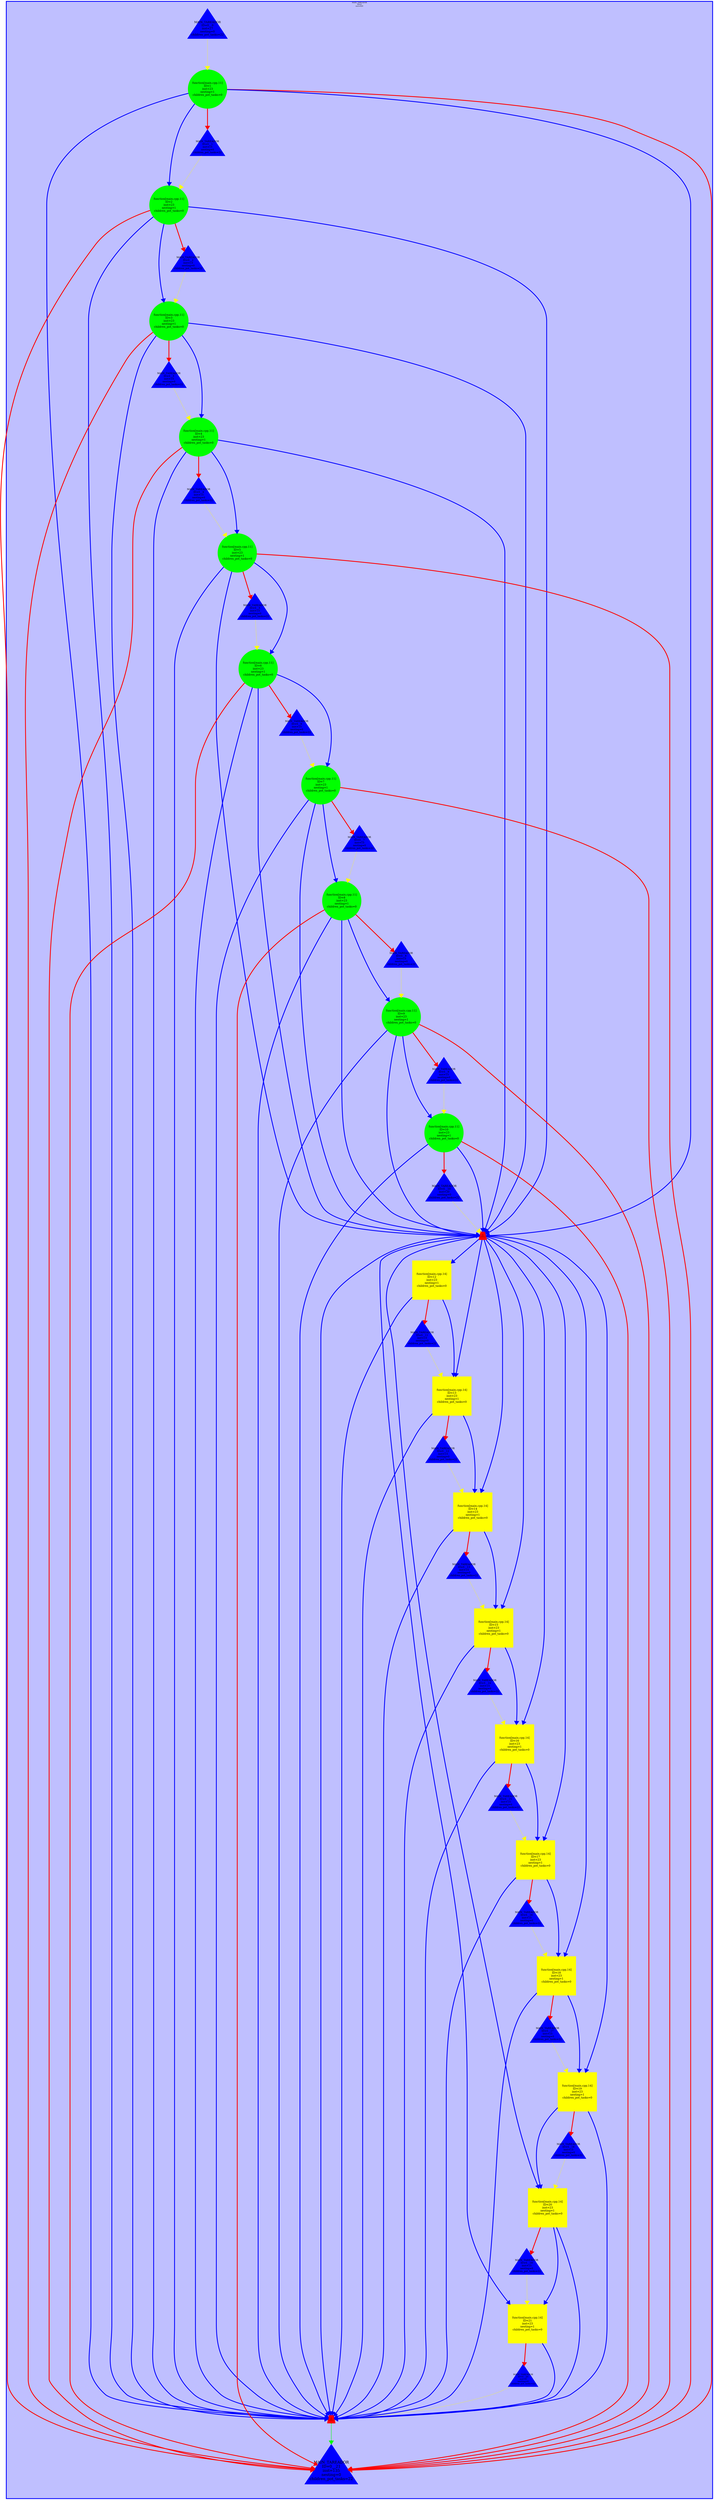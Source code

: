 digraph G {
ranksep=2.5; nodesep=2.5 penwidth=7
subgraph cluster0 {
label="MAIN_TAREADOR\nID=0\ninst=920"
color="#0000FF"; style=filled; fillcolor="#0000FF40"
	 task_0__0 [fontsize=24.41647935859827, height=4.883295871719654,width=4.883295871719654, fixedsize=true,shape=triangle,color="#0000FF",label="MAIN_TAREADOR\nID=0__0\ninst=27\nnesting=0\nchildren_pot_tasks=22",style=filled]
	 task_0__1 [fontsize=21.477546034087677, height=4.295509206817536,width=4.295509206817536, fixedsize=true,shape=triangle,color="#0000FF",label="MAIN_TAREADOR\nID=0__1\ninst=15\nnesting=0\nchildren_pot_tasks=22",style=filled]
	 task_0__2 [fontsize=21.477546034087677, height=4.295509206817536,width=4.295509206817536, fixedsize=true,shape=triangle,color="#0000FF",label="MAIN_TAREADOR\nID=0__2\ninst=15\nnesting=0\nchildren_pot_tasks=22",style=filled]
	 task_0__3 [fontsize=21.477546034087677, height=4.295509206817536,width=4.295509206817536, fixedsize=true,shape=triangle,color="#0000FF",label="MAIN_TAREADOR\nID=0__3\ninst=15\nnesting=0\nchildren_pot_tasks=22",style=filled]
	 task_0__4 [fontsize=21.477546034087677, height=4.295509206817536,width=4.295509206817536, fixedsize=true,shape=triangle,color="#0000FF",label="MAIN_TAREADOR\nID=0__4\ninst=15\nnesting=0\nchildren_pot_tasks=22",style=filled]
	 task_0__5 [fontsize=21.477546034087677, height=4.295509206817536,width=4.295509206817536, fixedsize=true,shape=triangle,color="#0000FF",label="MAIN_TAREADOR\nID=0__5\ninst=15\nnesting=0\nchildren_pot_tasks=22",style=filled]
	 task_0__6 [fontsize=21.477546034087677, height=4.295509206817536,width=4.295509206817536, fixedsize=true,shape=triangle,color="#0000FF",label="MAIN_TAREADOR\nID=0__6\ninst=15\nnesting=0\nchildren_pot_tasks=22",style=filled]
	 task_0__7 [fontsize=21.477546034087677, height=4.295509206817536,width=4.295509206817536, fixedsize=true,shape=triangle,color="#0000FF",label="MAIN_TAREADOR\nID=0__7\ninst=15\nnesting=0\nchildren_pot_tasks=22",style=filled]
	 task_0__8 [fontsize=21.477546034087677, height=4.295509206817536,width=4.295509206817536, fixedsize=true,shape=triangle,color="#0000FF",label="MAIN_TAREADOR\nID=0__8\ninst=15\nnesting=0\nchildren_pot_tasks=22",style=filled]
	 task_0__9 [fontsize=21.477546034087677, height=4.295509206817536,width=4.295509206817536, fixedsize=true,shape=triangle,color="#0000FF",label="MAIN_TAREADOR\nID=0__9\ninst=15\nnesting=0\nchildren_pot_tasks=22",style=filled]
	 task_0__10 [fontsize=22.91595639634658, height=4.583191279269316,width=4.583191279269316, fixedsize=true,shape=triangle,color="#0000FF",label="MAIN_TAREADOR\nID=0__10\ninst=20\nnesting=0\nchildren_pot_tasks=22",style=filled]
	 task_0__11 [fontsize=21.477546034087677, height=4.295509206817536,width=4.295509206817536, fixedsize=true,shape=triangle,color="#0000FF",label="MAIN_TAREADOR\nID=0__11\ninst=15\nnesting=0\nchildren_pot_tasks=22",style=filled]
	 task_0__12 [fontsize=21.477546034087677, height=4.295509206817536,width=4.295509206817536, fixedsize=true,shape=triangle,color="#0000FF",label="MAIN_TAREADOR\nID=0__12\ninst=15\nnesting=0\nchildren_pot_tasks=22",style=filled]
	 task_0__13 [fontsize=21.477546034087677, height=4.295509206817536,width=4.295509206817536, fixedsize=true,shape=triangle,color="#0000FF",label="MAIN_TAREADOR\nID=0__13\ninst=15\nnesting=0\nchildren_pot_tasks=22",style=filled]
	 task_0__14 [fontsize=21.477546034087677, height=4.295509206817536,width=4.295509206817536, fixedsize=true,shape=triangle,color="#0000FF",label="MAIN_TAREADOR\nID=0__14\ninst=15\nnesting=0\nchildren_pot_tasks=22",style=filled]
	 task_0__15 [fontsize=21.477546034087677, height=4.295509206817536,width=4.295509206817536, fixedsize=true,shape=triangle,color="#0000FF",label="MAIN_TAREADOR\nID=0__15\ninst=15\nnesting=0\nchildren_pot_tasks=22",style=filled]
	 task_0__16 [fontsize=21.477546034087677, height=4.295509206817536,width=4.295509206817536, fixedsize=true,shape=triangle,color="#0000FF",label="MAIN_TAREADOR\nID=0__16\ninst=15\nnesting=0\nchildren_pot_tasks=22",style=filled]
	 task_0__17 [fontsize=21.477546034087677, height=4.295509206817536,width=4.295509206817536, fixedsize=true,shape=triangle,color="#0000FF",label="MAIN_TAREADOR\nID=0__17\ninst=15\nnesting=0\nchildren_pot_tasks=22",style=filled]
	 task_0__18 [fontsize=21.477546034087677, height=4.295509206817536,width=4.295509206817536, fixedsize=true,shape=triangle,color="#0000FF",label="MAIN_TAREADOR\nID=0__18\ninst=15\nnesting=0\nchildren_pot_tasks=22",style=filled]
	 task_0__19 [fontsize=21.477546034087677, height=4.295509206817536,width=4.295509206817536, fixedsize=true,shape=triangle,color="#0000FF",label="MAIN_TAREADOR\nID=0__19\ninst=15\nnesting=0\nchildren_pot_tasks=22",style=filled]
	 task_0__20 [fontsize=18.334502736975807, height=3.6669005473951612,width=3.6669005473951612, fixedsize=true,shape=triangle,color="#0000FF",label="MAIN_TAREADOR\nID=0__20\ninst=8\nnesting=0\nchildren_pot_tasks=22",style=filled]
	 task_0__21 [fontsize=32.463668920768775, height=6.492733784153755,width=6.492733784153755, fixedsize=true,shape=triangle,color="#0000FF",label="MAIN_TAREADOR\nID=0__21\ninst=135\nnesting=0\nchildren_pot_tasks=22",style=filled]
	 task_1 [fontsize=23.614766108222373, height=4.722953221644475,width=4.722953221644475, fixedsize=true,shape=ellipse,color="#00FF00",label="function[main.cpp.11]\nID=1\ninst=23\nnesting=1\nchildren_pot_tasks=0",style=filled]
	 task_2 [fontsize=23.614766108222373, height=4.722953221644475,width=4.722953221644475, fixedsize=true,shape=ellipse,color="#00FF00",label="function[main.cpp.11]\nID=2\ninst=23\nnesting=1\nchildren_pot_tasks=0",style=filled]
	 task_3 [fontsize=23.614766108222373, height=4.722953221644475,width=4.722953221644475, fixedsize=true,shape=ellipse,color="#00FF00",label="function[main.cpp.11]\nID=3\ninst=23\nnesting=1\nchildren_pot_tasks=0",style=filled]
	 task_4 [fontsize=23.614766108222373, height=4.722953221644475,width=4.722953221644475, fixedsize=true,shape=ellipse,color="#00FF00",label="function[main.cpp.11]\nID=4\ninst=23\nnesting=1\nchildren_pot_tasks=0",style=filled]
	 task_5 [fontsize=23.614766108222373, height=4.722953221644475,width=4.722953221644475, fixedsize=true,shape=ellipse,color="#00FF00",label="function[main.cpp.11]\nID=5\ninst=23\nnesting=1\nchildren_pot_tasks=0",style=filled]
	 task_6 [fontsize=23.614766108222373, height=4.722953221644475,width=4.722953221644475, fixedsize=true,shape=ellipse,color="#00FF00",label="function[main.cpp.11]\nID=6\ninst=23\nnesting=1\nchildren_pot_tasks=0",style=filled]
	 task_7 [fontsize=23.614766108222373, height=4.722953221644475,width=4.722953221644475, fixedsize=true,shape=ellipse,color="#00FF00",label="function[main.cpp.11]\nID=7\ninst=23\nnesting=1\nchildren_pot_tasks=0",style=filled]
	 task_8 [fontsize=23.614766108222373, height=4.722953221644475,width=4.722953221644475, fixedsize=true,shape=ellipse,color="#00FF00",label="function[main.cpp.11]\nID=8\ninst=23\nnesting=1\nchildren_pot_tasks=0",style=filled]
	 task_9 [fontsize=23.614766108222373, height=4.722953221644475,width=4.722953221644475, fixedsize=true,shape=ellipse,color="#00FF00",label="function[main.cpp.11]\nID=9\ninst=23\nnesting=1\nchildren_pot_tasks=0",style=filled]
	 task_10 [fontsize=23.614766108222373, height=4.722953221644475,width=4.722953221644475, fixedsize=true,shape=ellipse,color="#00FF00",label="function[main.cpp.11]\nID=10\ninst=23\nnesting=1\nchildren_pot_tasks=0",style=filled]
	 task_11 [fontsize=5, height=1,width=1, fixedsize=true,shape=trapezium,color="#FF0000",label="wait\nID=11\ninst=0\nnesting=1\nchildren_pot_tasks=0",style=filled]
	 task_12 [fontsize=23.614766108222373, height=4.722953221644475,width=4.722953221644475, fixedsize=true,shape=box,color="#FFFF00",label="function[main.cpp.14]\nID=12\ninst=23\nnesting=1\nchildren_pot_tasks=0",style=filled]
	 task_13 [fontsize=23.614766108222373, height=4.722953221644475,width=4.722953221644475, fixedsize=true,shape=box,color="#FFFF00",label="function[main.cpp.14]\nID=13\ninst=23\nnesting=1\nchildren_pot_tasks=0",style=filled]
	 task_14 [fontsize=23.614766108222373, height=4.722953221644475,width=4.722953221644475, fixedsize=true,shape=box,color="#FFFF00",label="function[main.cpp.14]\nID=14\ninst=23\nnesting=1\nchildren_pot_tasks=0",style=filled]
	 task_15 [fontsize=23.614766108222373, height=4.722953221644475,width=4.722953221644475, fixedsize=true,shape=box,color="#FFFF00",label="function[main.cpp.14]\nID=15\ninst=23\nnesting=1\nchildren_pot_tasks=0",style=filled]
	 task_16 [fontsize=23.614766108222373, height=4.722953221644475,width=4.722953221644475, fixedsize=true,shape=box,color="#FFFF00",label="function[main.cpp.14]\nID=16\ninst=23\nnesting=1\nchildren_pot_tasks=0",style=filled]
	 task_17 [fontsize=23.614766108222373, height=4.722953221644475,width=4.722953221644475, fixedsize=true,shape=box,color="#FFFF00",label="function[main.cpp.14]\nID=17\ninst=23\nnesting=1\nchildren_pot_tasks=0",style=filled]
	 task_18 [fontsize=23.614766108222373, height=4.722953221644475,width=4.722953221644475, fixedsize=true,shape=box,color="#FFFF00",label="function[main.cpp.14]\nID=18\ninst=23\nnesting=1\nchildren_pot_tasks=0",style=filled]
	 task_19 [fontsize=23.614766108222373, height=4.722953221644475,width=4.722953221644475, fixedsize=true,shape=box,color="#FFFF00",label="function[main.cpp.14]\nID=19\ninst=23\nnesting=1\nchildren_pot_tasks=0",style=filled]
	 task_20 [fontsize=23.614766108222373, height=4.722953221644475,width=4.722953221644475, fixedsize=true,shape=box,color="#FFFF00",label="function[main.cpp.14]\nID=20\ninst=23\nnesting=1\nchildren_pot_tasks=0",style=filled]
	 task_21 [fontsize=23.614766108222373, height=4.722953221644475,width=4.722953221644475, fixedsize=true,shape=box,color="#FFFF00",label="function[main.cpp.14]\nID=21\ninst=23\nnesting=1\nchildren_pot_tasks=0",style=filled]
	 task_22 [fontsize=5, height=1,width=1, fixedsize=true,shape=trapezium,color="#FF0000",label="wait\nID=22\ninst=0\nnesting=1\nchildren_pot_tasks=0",style=filled]
}
	 task_0__0  ->  task_1 [arrowsize=2.6457513110645907, arrowhead=normal, penwidth=7,style=dotted color=yellow]
	 task_0__1  ->  task_2 [arrowsize=2.6457513110645907, arrowhead=normal, penwidth=7,style=dotted color=yellow]
	 task_0__2  ->  task_3 [arrowsize=2.6457513110645907, arrowhead=normal, penwidth=7,style=dotted color=yellow]
	 task_0__3  ->  task_4 [arrowsize=2.6457513110645907, arrowhead=normal, penwidth=7,style=dotted color=yellow]
	 task_0__4  ->  task_5 [arrowsize=2.6457513110645907, arrowhead=normal, penwidth=7,style=dotted color=yellow]
	 task_0__5  ->  task_6 [arrowsize=2.6457513110645907, arrowhead=normal, penwidth=7,style=dotted color=yellow]
	 task_0__6  ->  task_7 [arrowsize=2.6457513110645907, arrowhead=normal, penwidth=7,style=dotted color=yellow]
	 task_0__7  ->  task_8 [arrowsize=2.6457513110645907, arrowhead=normal, penwidth=7,style=dotted color=yellow]
	 task_0__8  ->  task_9 [arrowsize=2.6457513110645907, arrowhead=normal, penwidth=7,style=dotted color=yellow]
	 task_0__9  ->  task_10 [arrowsize=2.6457513110645907, arrowhead=normal, penwidth=7,style=dotted color=yellow]
	 task_0__10  ->  task_11 [arrowsize=2.6457513110645907, arrowhead=normal, penwidth=7,style=dotted color=yellow]
	 task_0__11  ->  task_13 [arrowsize=2.6457513110645907, arrowhead=normal, penwidth=7,style=dotted color=yellow]
	 task_0__12  ->  task_14 [arrowsize=2.6457513110645907, arrowhead=normal, penwidth=7,style=dotted color=yellow]
	 task_0__13  ->  task_15 [arrowsize=2.6457513110645907, arrowhead=normal, penwidth=7,style=dotted color=yellow]
	 task_0__14  ->  task_16 [arrowsize=2.6457513110645907, arrowhead=normal, penwidth=7,style=dotted color=yellow]
	 task_0__15  ->  task_17 [arrowsize=2.6457513110645907, arrowhead=normal, penwidth=7,style=dotted color=yellow]
	 task_0__16  ->  task_18 [arrowsize=2.6457513110645907, arrowhead=normal, penwidth=7,style=dotted color=yellow]
	 task_0__17  ->  task_19 [arrowsize=2.6457513110645907, arrowhead=normal, penwidth=7,style=dotted color=yellow]
	 task_0__18  ->  task_20 [arrowsize=2.6457513110645907, arrowhead=normal, penwidth=7,style=dotted color=yellow]
	 task_0__19  ->  task_21 [arrowsize=2.6457513110645907, arrowhead=normal, penwidth=7,style=dotted color=yellow]
	 task_0__20  ->  task_22 [arrowsize=2.6457513110645907, arrowhead=normal, penwidth=7,style=dotted color=yellow]
	 task_1  ->  task_0__1 [arrowsize=2.6457513110645907, arrowhead=normal, penwidth=7,style=bold color=red]
	 task_1  ->  task_0__21 [arrowsize=2.6457513110645907, arrowhead=normal, penwidth=7,style=bold color=red]
	 task_1  ->  task_2 [arrowsize=2.6457513110645907, arrowhead=normal, penwidth=7,style=solid color=blue]
	 task_1  ->  task_11 [arrowsize=2.6457513110645907, arrowhead=normal, penwidth=7,style=solid color=blue]
	 task_1  ->  task_22 [arrowsize=2.6457513110645907, arrowhead=normal, penwidth=7,style=solid color=blue]
	 task_2  ->  task_0__2 [arrowsize=2.6457513110645907, arrowhead=normal, penwidth=7,style=bold color=red]
	 task_2  ->  task_0__21 [arrowsize=2.6457513110645907, arrowhead=normal, penwidth=7,style=bold color=red]
	 task_2  ->  task_3 [arrowsize=2.6457513110645907, arrowhead=normal, penwidth=7,style=solid color=blue]
	 task_2  ->  task_11 [arrowsize=2.6457513110645907, arrowhead=normal, penwidth=7,style=solid color=blue]
	 task_2  ->  task_22 [arrowsize=2.6457513110645907, arrowhead=normal, penwidth=7,style=solid color=blue]
	 task_3  ->  task_0__3 [arrowsize=2.6457513110645907, arrowhead=normal, penwidth=7,style=bold color=red]
	 task_3  ->  task_0__21 [arrowsize=2.6457513110645907, arrowhead=normal, penwidth=7,style=bold color=red]
	 task_3  ->  task_4 [arrowsize=2.6457513110645907, arrowhead=normal, penwidth=7,style=solid color=blue]
	 task_3  ->  task_11 [arrowsize=2.6457513110645907, arrowhead=normal, penwidth=7,style=solid color=blue]
	 task_3  ->  task_22 [arrowsize=2.6457513110645907, arrowhead=normal, penwidth=7,style=solid color=blue]
	 task_4  ->  task_0__4 [arrowsize=2.6457513110645907, arrowhead=normal, penwidth=7,style=bold color=red]
	 task_4  ->  task_0__21 [arrowsize=2.6457513110645907, arrowhead=normal, penwidth=7,style=bold color=red]
	 task_4  ->  task_5 [arrowsize=2.6457513110645907, arrowhead=normal, penwidth=7,style=solid color=blue]
	 task_4  ->  task_11 [arrowsize=2.6457513110645907, arrowhead=normal, penwidth=7,style=solid color=blue]
	 task_4  ->  task_22 [arrowsize=2.6457513110645907, arrowhead=normal, penwidth=7,style=solid color=blue]
	 task_5  ->  task_0__5 [arrowsize=2.6457513110645907, arrowhead=normal, penwidth=7,style=bold color=red]
	 task_5  ->  task_0__21 [arrowsize=2.6457513110645907, arrowhead=normal, penwidth=7,style=bold color=red]
	 task_5  ->  task_6 [arrowsize=2.6457513110645907, arrowhead=normal, penwidth=7,style=solid color=blue]
	 task_5  ->  task_11 [arrowsize=2.6457513110645907, arrowhead=normal, penwidth=7,style=solid color=blue]
	 task_5  ->  task_22 [arrowsize=2.6457513110645907, arrowhead=normal, penwidth=7,style=solid color=blue]
	 task_6  ->  task_0__6 [arrowsize=2.6457513110645907, arrowhead=normal, penwidth=7,style=bold color=red]
	 task_6  ->  task_0__21 [arrowsize=2.6457513110645907, arrowhead=normal, penwidth=7,style=bold color=red]
	 task_6  ->  task_7 [arrowsize=2.6457513110645907, arrowhead=normal, penwidth=7,style=solid color=blue]
	 task_6  ->  task_11 [arrowsize=2.6457513110645907, arrowhead=normal, penwidth=7,style=solid color=blue]
	 task_6  ->  task_22 [arrowsize=2.6457513110645907, arrowhead=normal, penwidth=7,style=solid color=blue]
	 task_7  ->  task_0__7 [arrowsize=2.6457513110645907, arrowhead=normal, penwidth=7,style=bold color=red]
	 task_7  ->  task_0__21 [arrowsize=2.6457513110645907, arrowhead=normal, penwidth=7,style=bold color=red]
	 task_7  ->  task_8 [arrowsize=2.6457513110645907, arrowhead=normal, penwidth=7,style=solid color=blue]
	 task_7  ->  task_11 [arrowsize=2.6457513110645907, arrowhead=normal, penwidth=7,style=solid color=blue]
	 task_7  ->  task_22 [arrowsize=2.6457513110645907, arrowhead=normal, penwidth=7,style=solid color=blue]
	 task_8  ->  task_0__8 [arrowsize=2.6457513110645907, arrowhead=normal, penwidth=7,style=bold color=red]
	 task_8  ->  task_0__21 [arrowsize=2.6457513110645907, arrowhead=normal, penwidth=7,style=bold color=red]
	 task_8  ->  task_9 [arrowsize=2.6457513110645907, arrowhead=normal, penwidth=7,style=solid color=blue]
	 task_8  ->  task_11 [arrowsize=2.6457513110645907, arrowhead=normal, penwidth=7,style=solid color=blue]
	 task_8  ->  task_22 [arrowsize=2.6457513110645907, arrowhead=normal, penwidth=7,style=solid color=blue]
	 task_9  ->  task_0__9 [arrowsize=2.6457513110645907, arrowhead=normal, penwidth=7,style=bold color=red]
	 task_9  ->  task_0__21 [arrowsize=2.6457513110645907, arrowhead=normal, penwidth=7,style=bold color=red]
	 task_9  ->  task_10 [arrowsize=2.6457513110645907, arrowhead=normal, penwidth=7,style=solid color=blue]
	 task_9  ->  task_11 [arrowsize=2.6457513110645907, arrowhead=normal, penwidth=7,style=solid color=blue]
	 task_9  ->  task_22 [arrowsize=2.6457513110645907, arrowhead=normal, penwidth=7,style=solid color=blue]
	 task_10  ->  task_0__10 [arrowsize=2.6457513110645907, arrowhead=normal, penwidth=7,style=bold color=red]
	 task_10  ->  task_0__21 [arrowsize=2.6457513110645907, arrowhead=normal, penwidth=7,style=bold color=red]
	 task_10  ->  task_11 [arrowsize=2.6457513110645907, arrowhead=normal, penwidth=7,style=solid color=blue]
	 task_10  ->  task_22 [arrowsize=2.6457513110645907, arrowhead=normal, penwidth=7,style=solid color=blue]
	 task_11  ->  task_12 [arrowsize=2.6457513110645907, arrowhead=normal, penwidth=7,style=solid color=blue]
	 task_11  ->  task_13 [arrowsize=2.6457513110645907, arrowhead=normal, penwidth=7,style=solid color=blue]
	 task_11  ->  task_14 [arrowsize=2.6457513110645907, arrowhead=normal, penwidth=7,style=solid color=blue]
	 task_11  ->  task_15 [arrowsize=2.6457513110645907, arrowhead=normal, penwidth=7,style=solid color=blue]
	 task_11  ->  task_16 [arrowsize=2.6457513110645907, arrowhead=normal, penwidth=7,style=solid color=blue]
	 task_11  ->  task_17 [arrowsize=2.6457513110645907, arrowhead=normal, penwidth=7,style=solid color=blue]
	 task_11  ->  task_18 [arrowsize=2.6457513110645907, arrowhead=normal, penwidth=7,style=solid color=blue]
	 task_11  ->  task_19 [arrowsize=2.6457513110645907, arrowhead=normal, penwidth=7,style=solid color=blue]
	 task_11  ->  task_20 [arrowsize=2.6457513110645907, arrowhead=normal, penwidth=7,style=solid color=blue]
	 task_11  ->  task_21 [arrowsize=2.6457513110645907, arrowhead=normal, penwidth=7,style=solid color=blue]
	 task_11  ->  task_22 [arrowsize=2.6457513110645907, arrowhead=normal, penwidth=7,style=solid color=blue]
	 task_12  ->  task_0__11 [arrowsize=2.6457513110645907, arrowhead=normal, penwidth=7,style=bold color=red]
	 task_12  ->  task_13 [arrowsize=2.6457513110645907, arrowhead=normal, penwidth=7,style=solid color=blue]
	 task_12  ->  task_22 [arrowsize=2.6457513110645907, arrowhead=normal, penwidth=7,style=solid color=blue]
	 task_13  ->  task_0__12 [arrowsize=2.6457513110645907, arrowhead=normal, penwidth=7,style=bold color=red]
	 task_13  ->  task_14 [arrowsize=2.6457513110645907, arrowhead=normal, penwidth=7,style=solid color=blue]
	 task_13  ->  task_22 [arrowsize=2.6457513110645907, arrowhead=normal, penwidth=7,style=solid color=blue]
	 task_14  ->  task_0__13 [arrowsize=2.6457513110645907, arrowhead=normal, penwidth=7,style=bold color=red]
	 task_14  ->  task_15 [arrowsize=2.6457513110645907, arrowhead=normal, penwidth=7,style=solid color=blue]
	 task_14  ->  task_22 [arrowsize=2.6457513110645907, arrowhead=normal, penwidth=7,style=solid color=blue]
	 task_15  ->  task_0__14 [arrowsize=2.6457513110645907, arrowhead=normal, penwidth=7,style=bold color=red]
	 task_15  ->  task_16 [arrowsize=2.6457513110645907, arrowhead=normal, penwidth=7,style=solid color=blue]
	 task_15  ->  task_22 [arrowsize=2.6457513110645907, arrowhead=normal, penwidth=7,style=solid color=blue]
	 task_16  ->  task_0__15 [arrowsize=2.6457513110645907, arrowhead=normal, penwidth=7,style=bold color=red]
	 task_16  ->  task_17 [arrowsize=2.6457513110645907, arrowhead=normal, penwidth=7,style=solid color=blue]
	 task_16  ->  task_22 [arrowsize=2.6457513110645907, arrowhead=normal, penwidth=7,style=solid color=blue]
	 task_17  ->  task_0__16 [arrowsize=2.6457513110645907, arrowhead=normal, penwidth=7,style=bold color=red]
	 task_17  ->  task_18 [arrowsize=2.6457513110645907, arrowhead=normal, penwidth=7,style=solid color=blue]
	 task_17  ->  task_22 [arrowsize=2.6457513110645907, arrowhead=normal, penwidth=7,style=solid color=blue]
	 task_18  ->  task_0__17 [arrowsize=2.6457513110645907, arrowhead=normal, penwidth=7,style=bold color=red]
	 task_18  ->  task_19 [arrowsize=2.6457513110645907, arrowhead=normal, penwidth=7,style=solid color=blue]
	 task_18  ->  task_22 [arrowsize=2.6457513110645907, arrowhead=normal, penwidth=7,style=solid color=blue]
	 task_19  ->  task_0__18 [arrowsize=2.6457513110645907, arrowhead=normal, penwidth=7,style=bold color=red]
	 task_19  ->  task_20 [arrowsize=2.6457513110645907, arrowhead=normal, penwidth=7,style=solid color=blue]
	 task_19  ->  task_22 [arrowsize=2.6457513110645907, arrowhead=normal, penwidth=7,style=solid color=blue]
	 task_20  ->  task_0__19 [arrowsize=2.6457513110645907, arrowhead=normal, penwidth=7,style=bold color=red]
	 task_20  ->  task_21 [arrowsize=2.6457513110645907, arrowhead=normal, penwidth=7,style=solid color=blue]
	 task_20  ->  task_22 [arrowsize=2.6457513110645907, arrowhead=normal, penwidth=7,style=solid color=blue]
	 task_21  ->  task_0__20 [arrowsize=2.6457513110645907, arrowhead=normal, penwidth=7,style=bold color=red]
	 task_21  ->  task_22 [arrowsize=2.6457513110645907, arrowhead=normal, penwidth=7,style=solid color=blue]
	 task_22  ->  task_0__21 [arrowsize=2.6457513110645907, arrowhead=normal, penwidth=7,style=dashed color=green]
}
